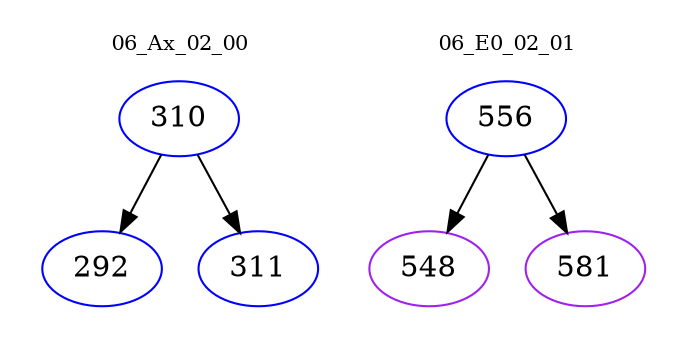 digraph{
subgraph cluster_0 {
color = white
label = "06_Ax_02_00";
fontsize=10;
T0_310 [label="310", color="blue"]
T0_310 -> T0_292 [color="black"]
T0_292 [label="292", color="blue"]
T0_310 -> T0_311 [color="black"]
T0_311 [label="311", color="blue"]
}
subgraph cluster_1 {
color = white
label = "06_E0_02_01";
fontsize=10;
T1_556 [label="556", color="blue"]
T1_556 -> T1_548 [color="black"]
T1_548 [label="548", color="purple"]
T1_556 -> T1_581 [color="black"]
T1_581 [label="581", color="purple"]
}
}
